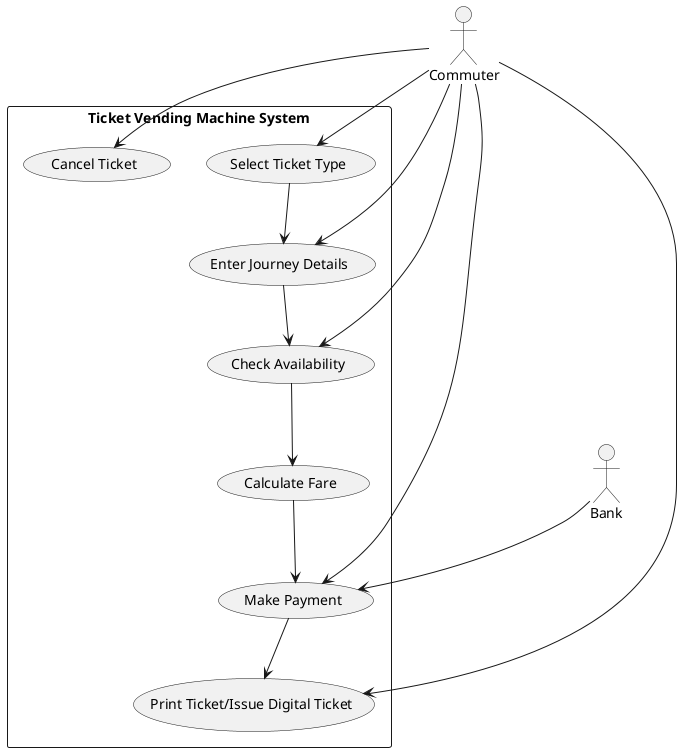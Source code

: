 @startuml
!define RECTANGLE class

actor Commuter
actor Bank

' Ticket Vending Machine System
rectangle "Ticket Vending Machine System" as TVMSystem {
    
    (Select Ticket Type)
    (Enter Journey Details)
    (Check Availability)
    (Calculate Fare)
    (Make Payment)
    (Print Ticket/Issue Digital Ticket)
    (Cancel Ticket)
}

' Relationships between Commuter and Use Cases
Commuter --> (Select Ticket Type)
Commuter --> (Enter Journey Details)
Commuter --> (Check Availability)
Commuter --> (Make Payment)
Commuter --> (Print Ticket/Issue Digital Ticket)
Commuter --> (Cancel Ticket)

' Relationships between TVM System and Bank
Bank --> (Make Payment)

' Use Case Dependencies
(Select Ticket Type) --> (Enter Journey Details)
(Enter Journey Details) --> (Check Availability)
(Check Availability) --> (Calculate Fare)
(Calculate Fare) --> (Make Payment)
(Make Payment) --> (Print Ticket/Issue Digital Ticket)

@enduml

